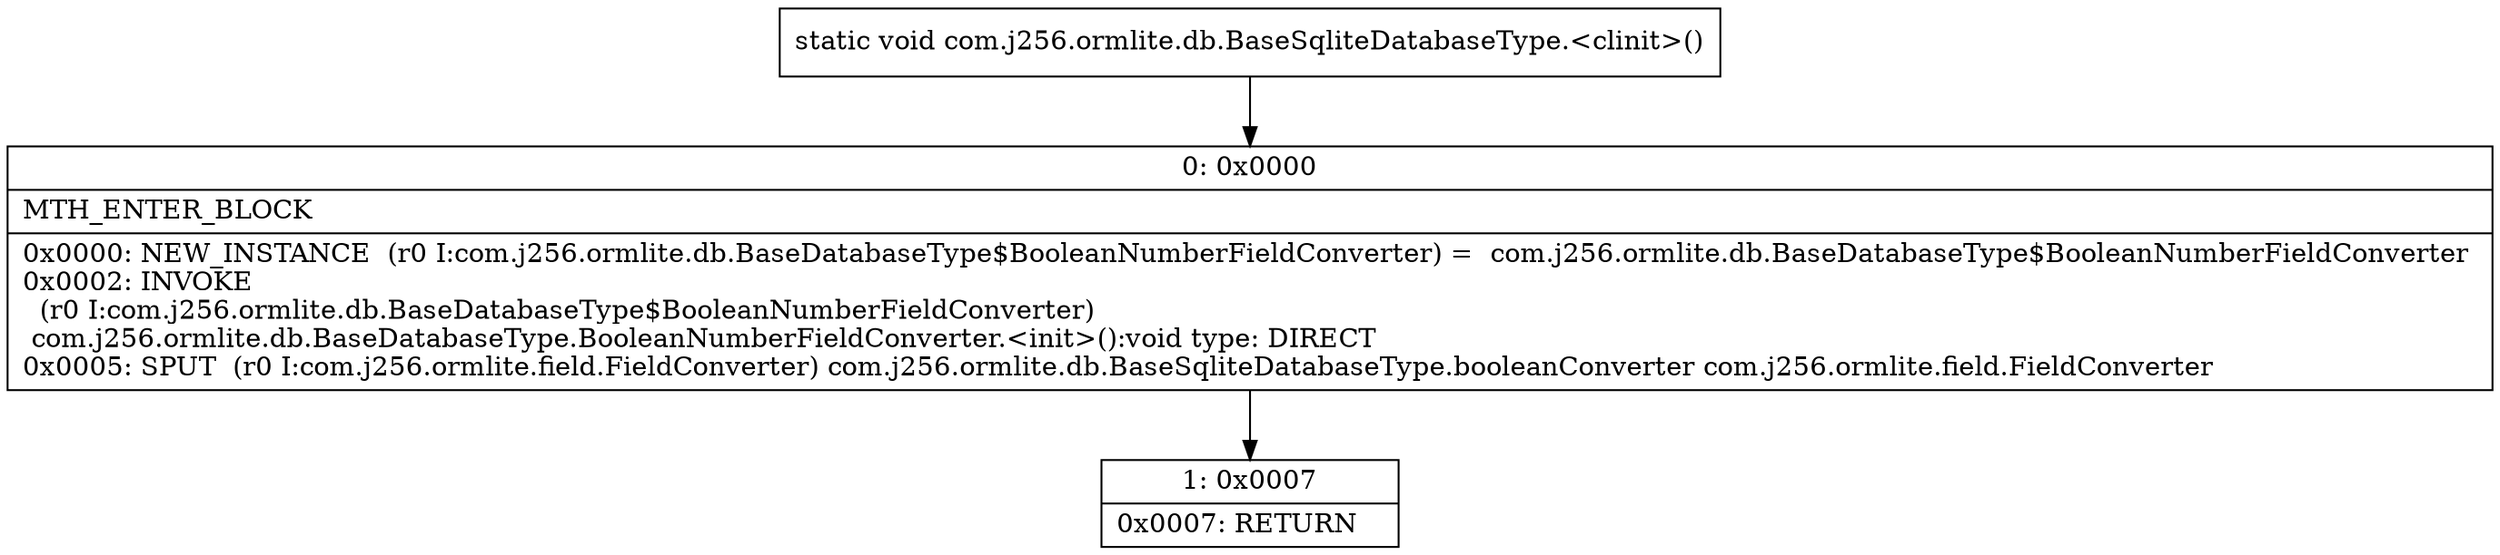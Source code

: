 digraph "CFG forcom.j256.ormlite.db.BaseSqliteDatabaseType.\<clinit\>()V" {
Node_0 [shape=record,label="{0\:\ 0x0000|MTH_ENTER_BLOCK\l|0x0000: NEW_INSTANCE  (r0 I:com.j256.ormlite.db.BaseDatabaseType$BooleanNumberFieldConverter) =  com.j256.ormlite.db.BaseDatabaseType$BooleanNumberFieldConverter \l0x0002: INVOKE  \l  (r0 I:com.j256.ormlite.db.BaseDatabaseType$BooleanNumberFieldConverter)\l com.j256.ormlite.db.BaseDatabaseType.BooleanNumberFieldConverter.\<init\>():void type: DIRECT \l0x0005: SPUT  (r0 I:com.j256.ormlite.field.FieldConverter) com.j256.ormlite.db.BaseSqliteDatabaseType.booleanConverter com.j256.ormlite.field.FieldConverter \l}"];
Node_1 [shape=record,label="{1\:\ 0x0007|0x0007: RETURN   \l}"];
MethodNode[shape=record,label="{static void com.j256.ormlite.db.BaseSqliteDatabaseType.\<clinit\>() }"];
MethodNode -> Node_0;
Node_0 -> Node_1;
}

